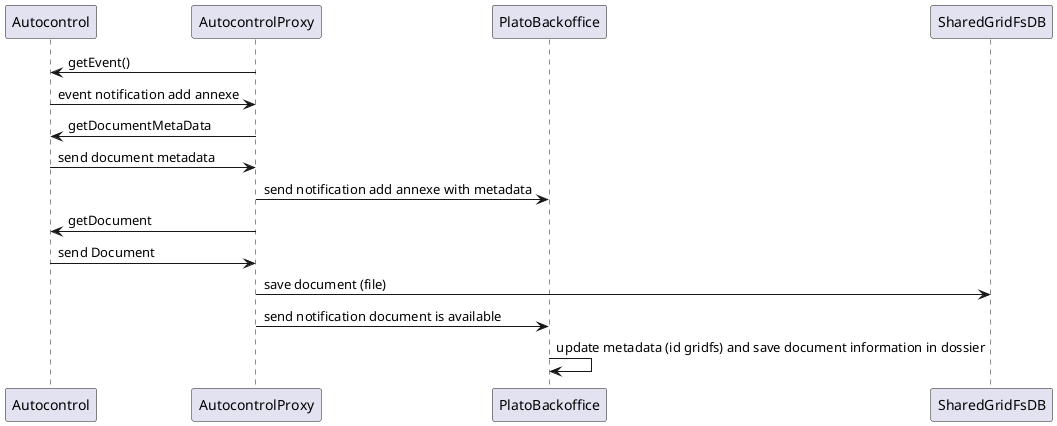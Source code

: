 @startuml
Autocontrol <- AutocontrolProxy: getEvent()
Autocontrol -> AutocontrolProxy: event notification add annexe

Autocontrol <- AutocontrolProxy: getDocumentMetaData
Autocontrol -> AutocontrolProxy: send document metadata
AutocontrolProxy -> PlatoBackoffice: send notification add annexe with metadata
Autocontrol <- AutocontrolProxy: getDocument
Autocontrol -> AutocontrolProxy: send Document



AutocontrolProxy -> SharedGridFsDB: save document (file)

AutocontrolProxy -> PlatoBackoffice: send notification document is available

PlatoBackoffice -> PlatoBackoffice: update metadata (id gridfs) and save document information in dossier

@enduml